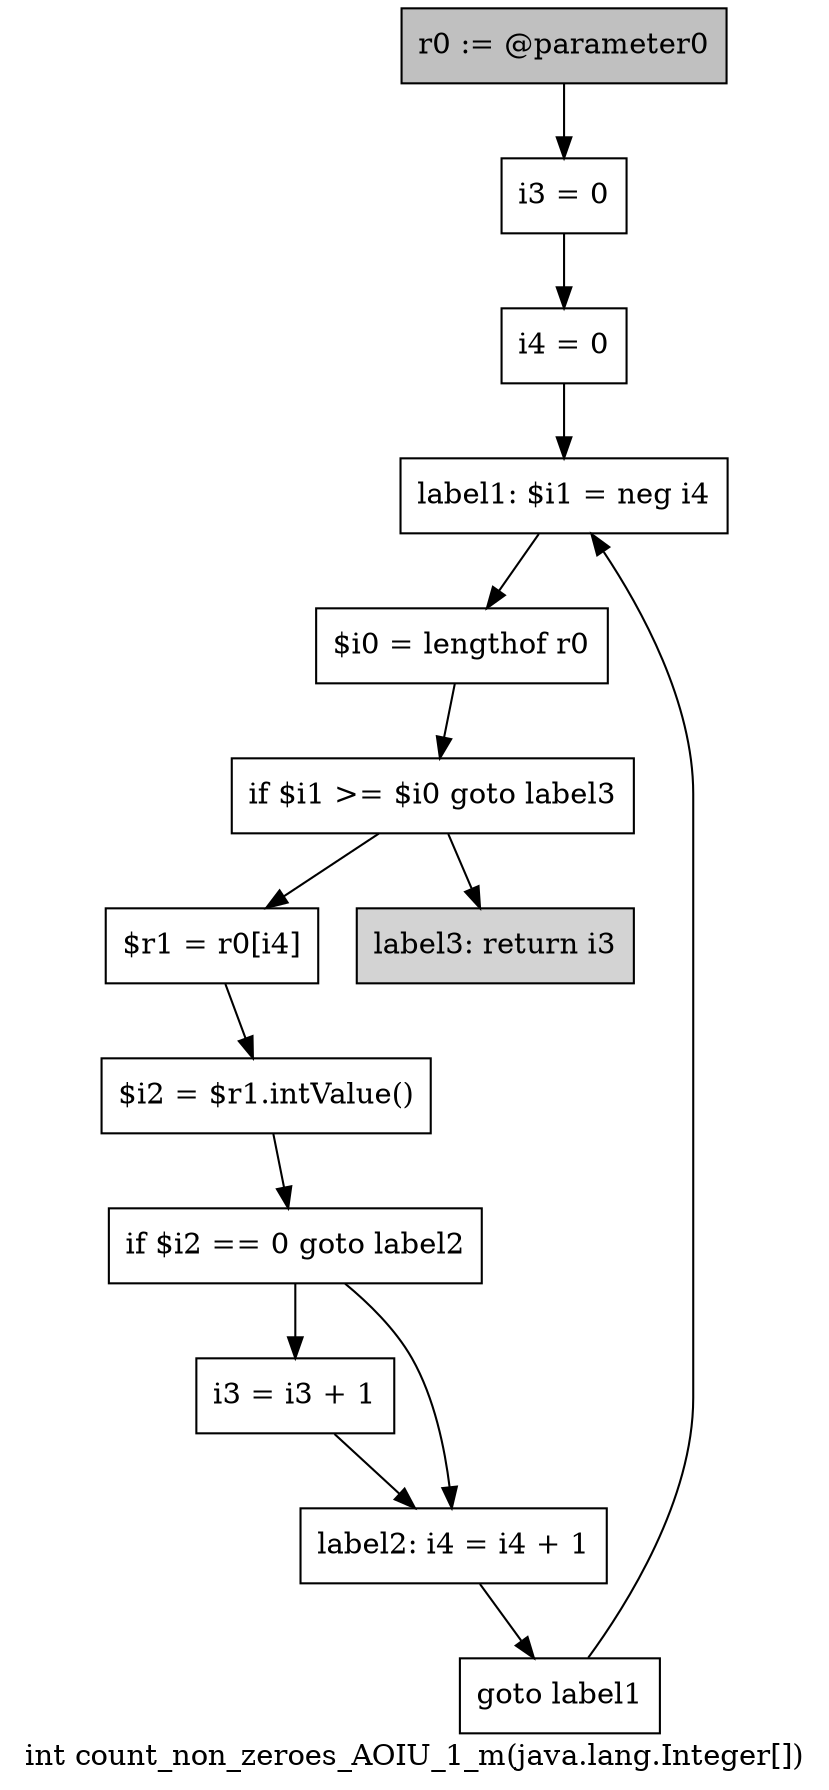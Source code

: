 digraph "int count_non_zeroes_AOIU_1_m(java.lang.Integer[])" {
    label="int count_non_zeroes_AOIU_1_m(java.lang.Integer[])";
    node [shape=box];
    "0" [style=filled,fillcolor=gray,label="r0 := @parameter0",];
    "1" [label="i3 = 0",];
    "0"->"1";
    "2" [label="i4 = 0",];
    "1"->"2";
    "3" [label="label1: $i1 = neg i4",];
    "2"->"3";
    "4" [label="$i0 = lengthof r0",];
    "3"->"4";
    "5" [label="if $i1 >= $i0 goto label3",];
    "4"->"5";
    "6" [label="$r1 = r0[i4]",];
    "5"->"6";
    "12" [style=filled,fillcolor=lightgray,label="label3: return i3",];
    "5"->"12";
    "7" [label="$i2 = $r1.intValue()",];
    "6"->"7";
    "8" [label="if $i2 == 0 goto label2",];
    "7"->"8";
    "9" [label="i3 = i3 + 1",];
    "8"->"9";
    "10" [label="label2: i4 = i4 + 1",];
    "8"->"10";
    "9"->"10";
    "11" [label="goto label1",];
    "10"->"11";
    "11"->"3";
}
